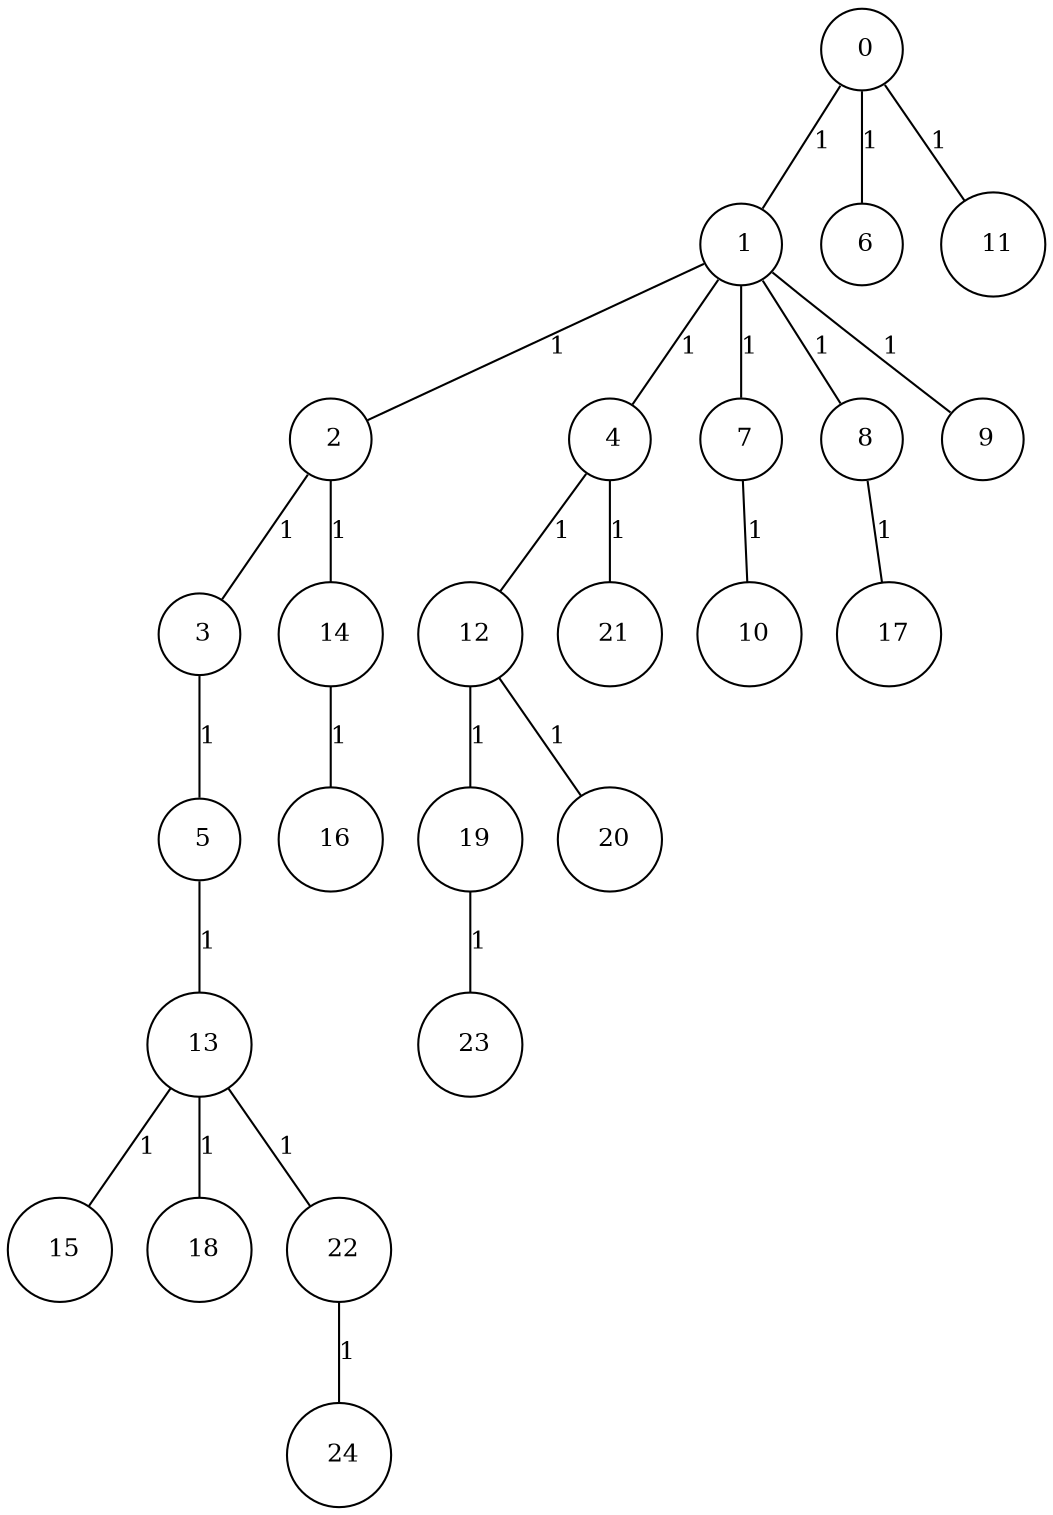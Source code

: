 graph G {
size="8.5,11;"
ratio = "expand;"
fixedsize="true;"
overlap="scale;"
node[shape=circle,width=.12,hight=.12,fontsize=12]
edge[fontsize=12]

0[label=" 0" color=black, pos="2.5967805,2.630592!"];
1[label=" 1" color=black, pos="0.26875078,0.093779783!"];
2[label=" 2" color=black, pos="2.0183799,0.41327669!"];
3[label=" 3" color=black, pos="1.6855003,0.60584269!"];
4[label=" 4" color=black, pos="1.978645,0.67433634!"];
5[label=" 5" color=black, pos="1.4296126,2.0239989!"];
6[label=" 6" color=black, pos="2.2636282,2.167242!"];
7[label=" 7" color=black, pos="0.84425725,2.1130716!"];
8[label=" 8" color=black, pos="0.097368614,0.4942699!"];
9[label=" 9" color=black, pos="1.3398323,1.1286263!"];
10[label=" 10" color=black, pos="1.1624681,0.83086789!"];
11[label=" 11" color=black, pos="1.8008627,2.1109146!"];
12[label=" 12" color=black, pos="2.8113159,1.5780098!"];
13[label=" 13" color=black, pos="1.5208742,1.0812363!"];
14[label=" 14" color=black, pos="1.2583311,0.59535296!"];
15[label=" 15" color=black, pos="1.2731943,1.543626!"];
16[label=" 16" color=black, pos="1.4520882,0.73668231!"];
17[label=" 17" color=black, pos="1.6259456,1.1501326!"];
18[label=" 18" color=black, pos="1.4072116,0.63638201!"];
19[label=" 19" color=black, pos="1.4177111,0.98758196!"];
20[label=" 20" color=black, pos="1.5325476,0.46995552!"];
21[label=" 21" color=black, pos="1.1676005,2.8379242!"];
22[label=" 22" color=black, pos="0.79967011,2.5285199!"];
23[label=" 23" color=black, pos="2.1417017,1.4434273!"];
24[label=" 24" color=black, pos="1.1100418,0.3857103!"];
0--1[label="1"]
0--6[label="1"]
0--11[label="1"]
1--2[label="1"]
1--4[label="1"]
1--7[label="1"]
1--8[label="1"]
1--9[label="1"]
2--3[label="1"]
2--14[label="1"]
3--5[label="1"]
4--12[label="1"]
4--21[label="1"]
5--13[label="1"]
7--10[label="1"]
8--17[label="1"]
12--19[label="1"]
12--20[label="1"]
13--15[label="1"]
13--18[label="1"]
13--22[label="1"]
14--16[label="1"]
19--23[label="1"]
22--24[label="1"]

}
